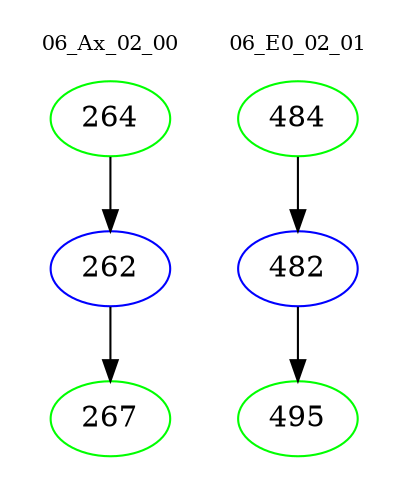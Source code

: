 digraph{
subgraph cluster_0 {
color = white
label = "06_Ax_02_00";
fontsize=10;
T0_264 [label="264", color="green"]
T0_264 -> T0_262 [color="black"]
T0_262 [label="262", color="blue"]
T0_262 -> T0_267 [color="black"]
T0_267 [label="267", color="green"]
}
subgraph cluster_1 {
color = white
label = "06_E0_02_01";
fontsize=10;
T1_484 [label="484", color="green"]
T1_484 -> T1_482 [color="black"]
T1_482 [label="482", color="blue"]
T1_482 -> T1_495 [color="black"]
T1_495 [label="495", color="green"]
}
}
